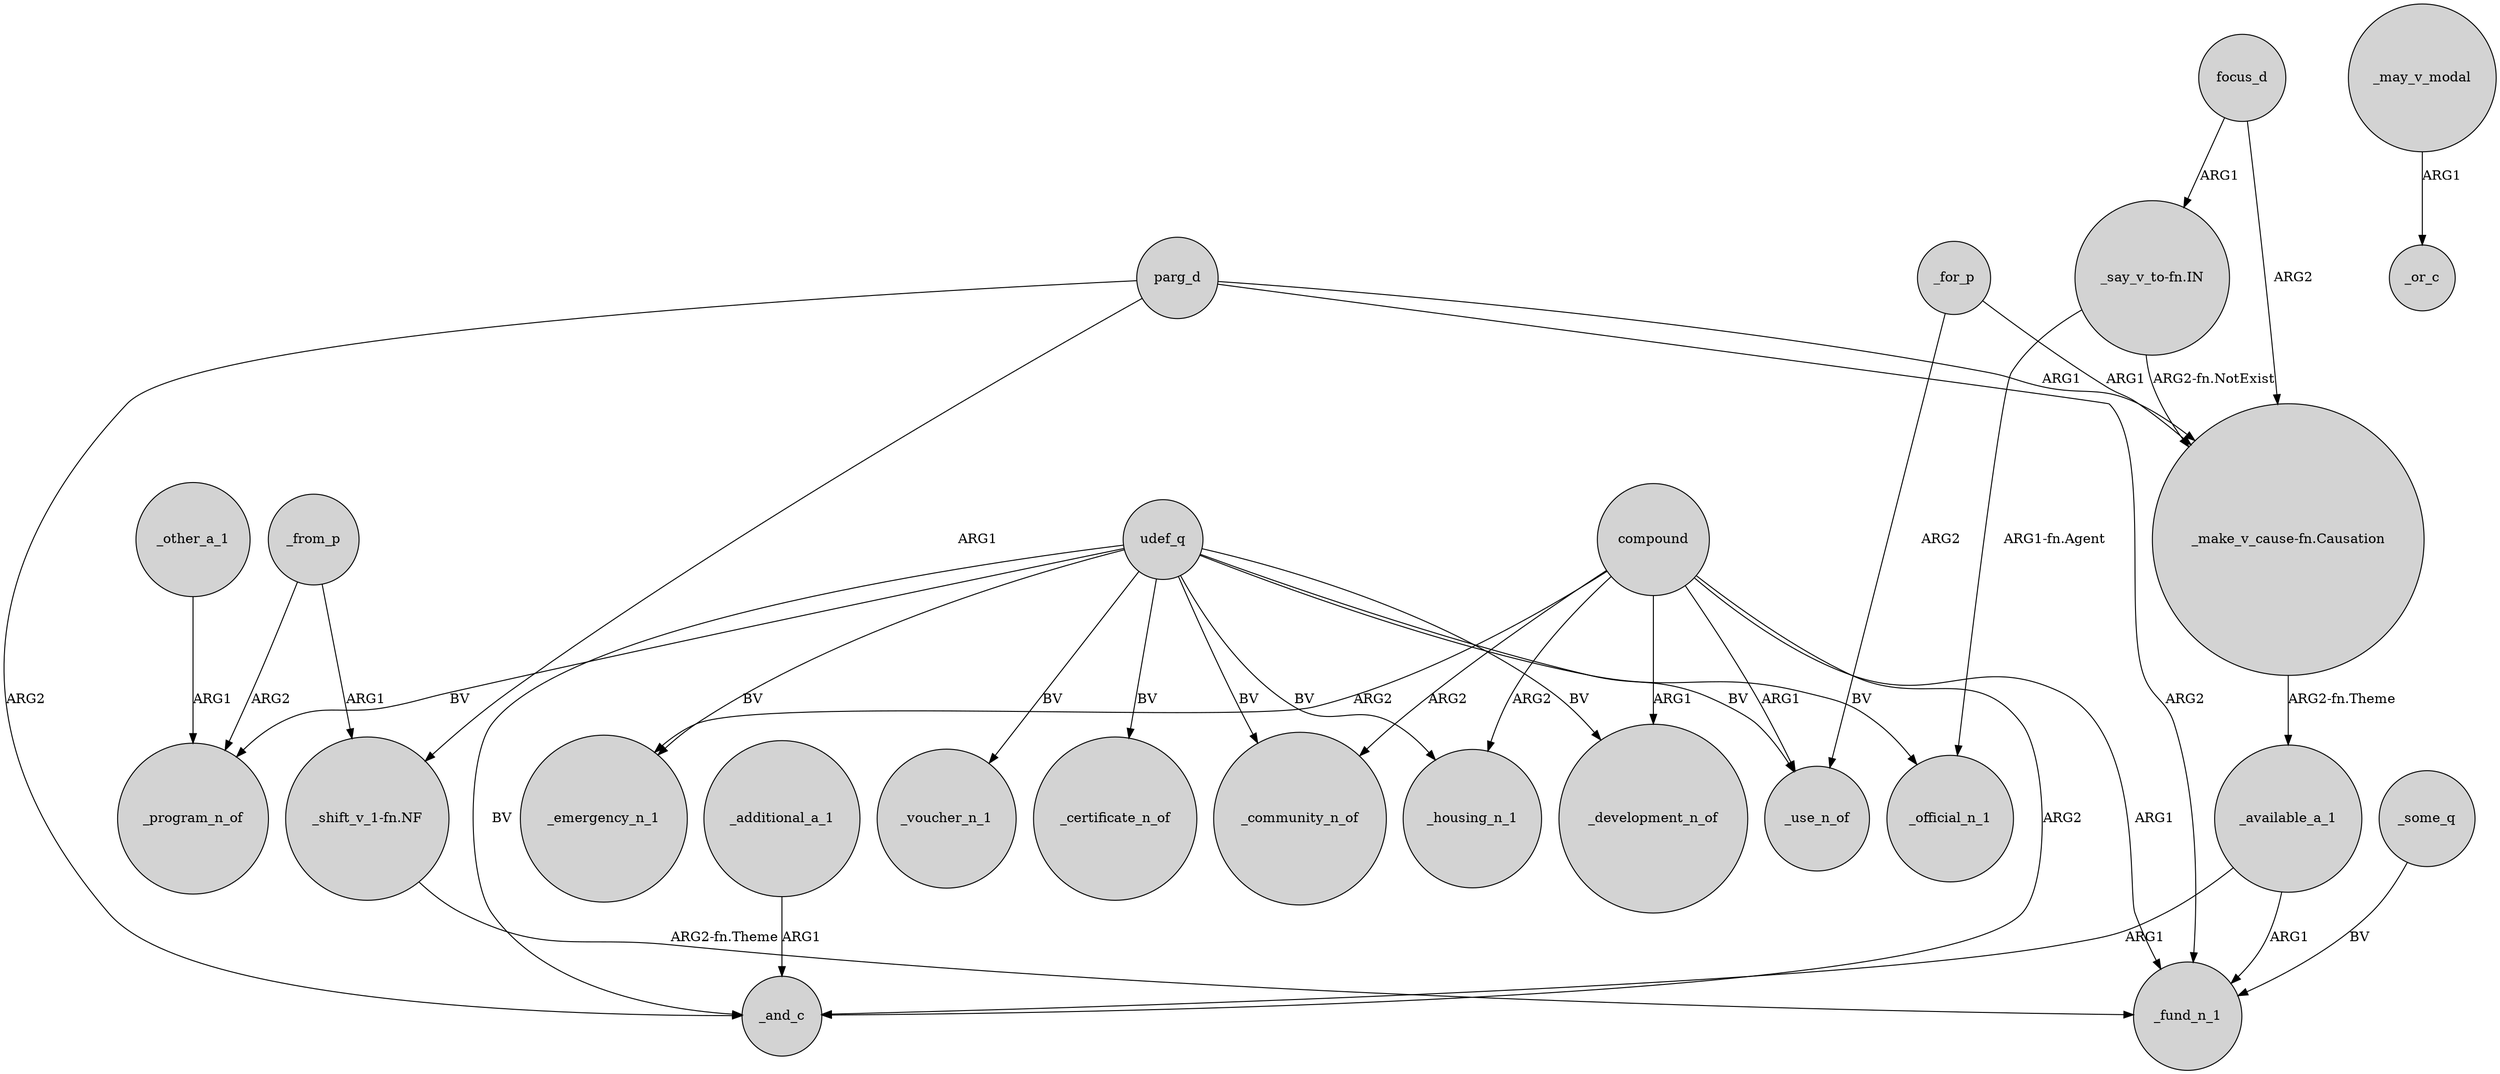 digraph {
	node [shape=circle style=filled]
	_from_p -> _program_n_of [label=ARG2]
	compound -> _emergency_n_1 [label=ARG2]
	"_make_v_cause-fn.Causation" -> _available_a_1 [label="ARG2-fn.Theme"]
	udef_q -> _voucher_n_1 [label=BV]
	udef_q -> _community_n_of [label=BV]
	_may_v_modal -> _or_c [label=ARG1]
	parg_d -> "_make_v_cause-fn.Causation" [label=ARG1]
	"_say_v_to-fn.IN" -> _official_n_1 [label="ARG1-fn.Agent"]
	udef_q -> _use_n_of [label=BV]
	udef_q -> _housing_n_1 [label=BV]
	compound -> _use_n_of [label=ARG1]
	udef_q -> _certificate_n_of [label=BV]
	udef_q -> _program_n_of [label=BV]
	compound -> _development_n_of [label=ARG1]
	_additional_a_1 -> _and_c [label=ARG1]
	parg_d -> _fund_n_1 [label=ARG2]
	parg_d -> _and_c [label=ARG2]
	"_say_v_to-fn.IN" -> "_make_v_cause-fn.Causation" [label="ARG2-fn.NotExist"]
	_from_p -> "_shift_v_1-fn.NF" [label=ARG1]
	_available_a_1 -> _fund_n_1 [label=ARG1]
	compound -> _and_c [label=ARG2]
	focus_d -> "_make_v_cause-fn.Causation" [label=ARG2]
	_for_p -> "_make_v_cause-fn.Causation" [label=ARG1]
	udef_q -> _official_n_1 [label=BV]
	udef_q -> _emergency_n_1 [label=BV]
	udef_q -> _development_n_of [label=BV]
	compound -> _housing_n_1 [label=ARG2]
	_some_q -> _fund_n_1 [label=BV]
	_other_a_1 -> _program_n_of [label=ARG1]
	"_shift_v_1-fn.NF" -> _fund_n_1 [label="ARG2-fn.Theme"]
	_available_a_1 -> _and_c [label=ARG1]
	parg_d -> "_shift_v_1-fn.NF" [label=ARG1]
	udef_q -> _and_c [label=BV]
	_for_p -> _use_n_of [label=ARG2]
	compound -> _fund_n_1 [label=ARG1]
	focus_d -> "_say_v_to-fn.IN" [label=ARG1]
	compound -> _community_n_of [label=ARG2]
}
